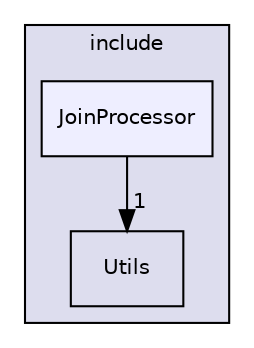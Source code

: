digraph "include/JoinProcessor" {
  compound=true
  node [ fontsize="10", fontname="Helvetica"];
  edge [ labelfontsize="10", labelfontname="Helvetica"];
  subgraph clusterdir_d44c64559bbebec7f509842c48db8b23 {
    graph [ bgcolor="#ddddee", pencolor="black", label="include" fontname="Helvetica", fontsize="10", URL="dir_d44c64559bbebec7f509842c48db8b23.html"]
  dir_2d1d991c66e7a032b2ab80c11328e79c [shape=box label="Utils" URL="dir_2d1d991c66e7a032b2ab80c11328e79c.html"];
  dir_3a2146b16b7b7487199f0add244c9d6b [shape=box, label="JoinProcessor", style="filled", fillcolor="#eeeeff", pencolor="black", URL="dir_3a2146b16b7b7487199f0add244c9d6b.html"];
  }
  dir_3a2146b16b7b7487199f0add244c9d6b->dir_2d1d991c66e7a032b2ab80c11328e79c [headlabel="1", labeldistance=1.5 headhref="dir_000004_000005.html"];
}
